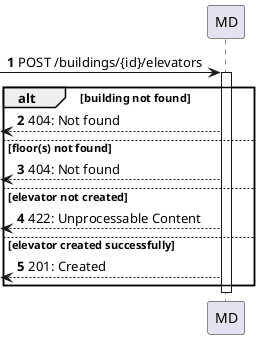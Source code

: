@startuml
autonumber

participant "MD" as mdr

[-> mdr : POST /buildings/{id}/elevators

activate mdr
    alt building not found
        [<-- mdr : 404: Not found
    else floor(s) not found
        [<-- mdr : 404: Not found
    else elevator not created
        [<-- mdr : 422: Unprocessable Content
    else elevator created successfully
        [<-- mdr : 201: Created
    end
deactivate mdr

@enduml

